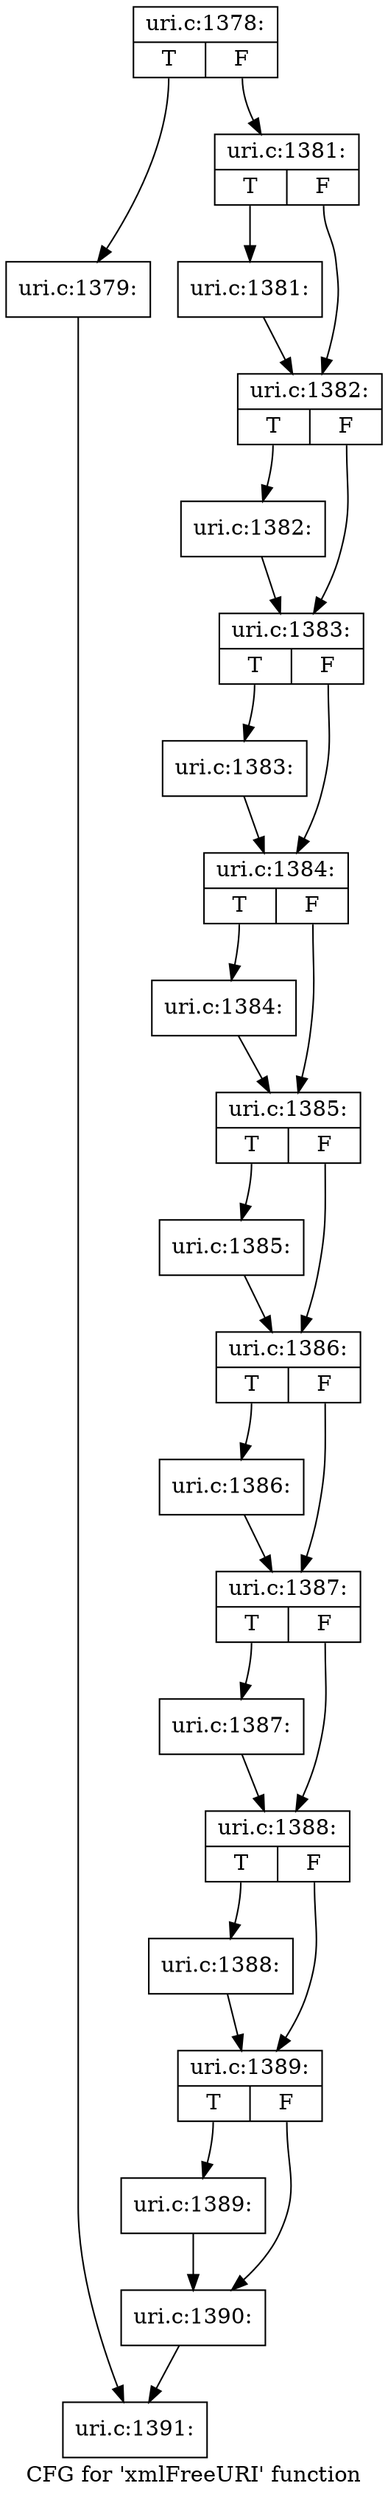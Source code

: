 digraph "CFG for 'xmlFreeURI' function" {
	label="CFG for 'xmlFreeURI' function";

	Node0x4832b40 [shape=record,label="{uri.c:1378:|{<s0>T|<s1>F}}"];
	Node0x4832b40:s0 -> Node0x4832ea0;
	Node0x4832b40:s1 -> Node0x4832ef0;
	Node0x4832ea0 [shape=record,label="{uri.c:1379:}"];
	Node0x4832ea0 -> Node0x478e740;
	Node0x4832ef0 [shape=record,label="{uri.c:1381:|{<s0>T|<s1>F}}"];
	Node0x4832ef0:s0 -> Node0x478e600;
	Node0x4832ef0:s1 -> Node0x478e650;
	Node0x478e600 [shape=record,label="{uri.c:1381:}"];
	Node0x478e600 -> Node0x478e650;
	Node0x478e650 [shape=record,label="{uri.c:1382:|{<s0>T|<s1>F}}"];
	Node0x478e650:s0 -> Node0x48387b0;
	Node0x478e650:s1 -> Node0x4838800;
	Node0x48387b0 [shape=record,label="{uri.c:1382:}"];
	Node0x48387b0 -> Node0x4838800;
	Node0x4838800 [shape=record,label="{uri.c:1383:|{<s0>T|<s1>F}}"];
	Node0x4838800:s0 -> Node0x4838f90;
	Node0x4838800:s1 -> Node0x4838fe0;
	Node0x4838f90 [shape=record,label="{uri.c:1383:}"];
	Node0x4838f90 -> Node0x4838fe0;
	Node0x4838fe0 [shape=record,label="{uri.c:1384:|{<s0>T|<s1>F}}"];
	Node0x4838fe0:s0 -> Node0x4839770;
	Node0x4838fe0:s1 -> Node0x48397c0;
	Node0x4839770 [shape=record,label="{uri.c:1384:}"];
	Node0x4839770 -> Node0x48397c0;
	Node0x48397c0 [shape=record,label="{uri.c:1385:|{<s0>T|<s1>F}}"];
	Node0x48397c0:s0 -> Node0x4839f50;
	Node0x48397c0:s1 -> Node0x4839fa0;
	Node0x4839f50 [shape=record,label="{uri.c:1385:}"];
	Node0x4839f50 -> Node0x4839fa0;
	Node0x4839fa0 [shape=record,label="{uri.c:1386:|{<s0>T|<s1>F}}"];
	Node0x4839fa0:s0 -> Node0x483a730;
	Node0x4839fa0:s1 -> Node0x483a780;
	Node0x483a730 [shape=record,label="{uri.c:1386:}"];
	Node0x483a730 -> Node0x483a780;
	Node0x483a780 [shape=record,label="{uri.c:1387:|{<s0>T|<s1>F}}"];
	Node0x483a780:s0 -> Node0x483af10;
	Node0x483a780:s1 -> Node0x483af60;
	Node0x483af10 [shape=record,label="{uri.c:1387:}"];
	Node0x483af10 -> Node0x483af60;
	Node0x483af60 [shape=record,label="{uri.c:1388:|{<s0>T|<s1>F}}"];
	Node0x483af60:s0 -> Node0x483b6f0;
	Node0x483af60:s1 -> Node0x483b740;
	Node0x483b6f0 [shape=record,label="{uri.c:1388:}"];
	Node0x483b6f0 -> Node0x483b740;
	Node0x483b740 [shape=record,label="{uri.c:1389:|{<s0>T|<s1>F}}"];
	Node0x483b740:s0 -> Node0x483bed0;
	Node0x483b740:s1 -> Node0x483bf20;
	Node0x483bed0 [shape=record,label="{uri.c:1389:}"];
	Node0x483bed0 -> Node0x483bf20;
	Node0x483bf20 [shape=record,label="{uri.c:1390:}"];
	Node0x483bf20 -> Node0x478e740;
	Node0x478e740 [shape=record,label="{uri.c:1391:}"];
}
